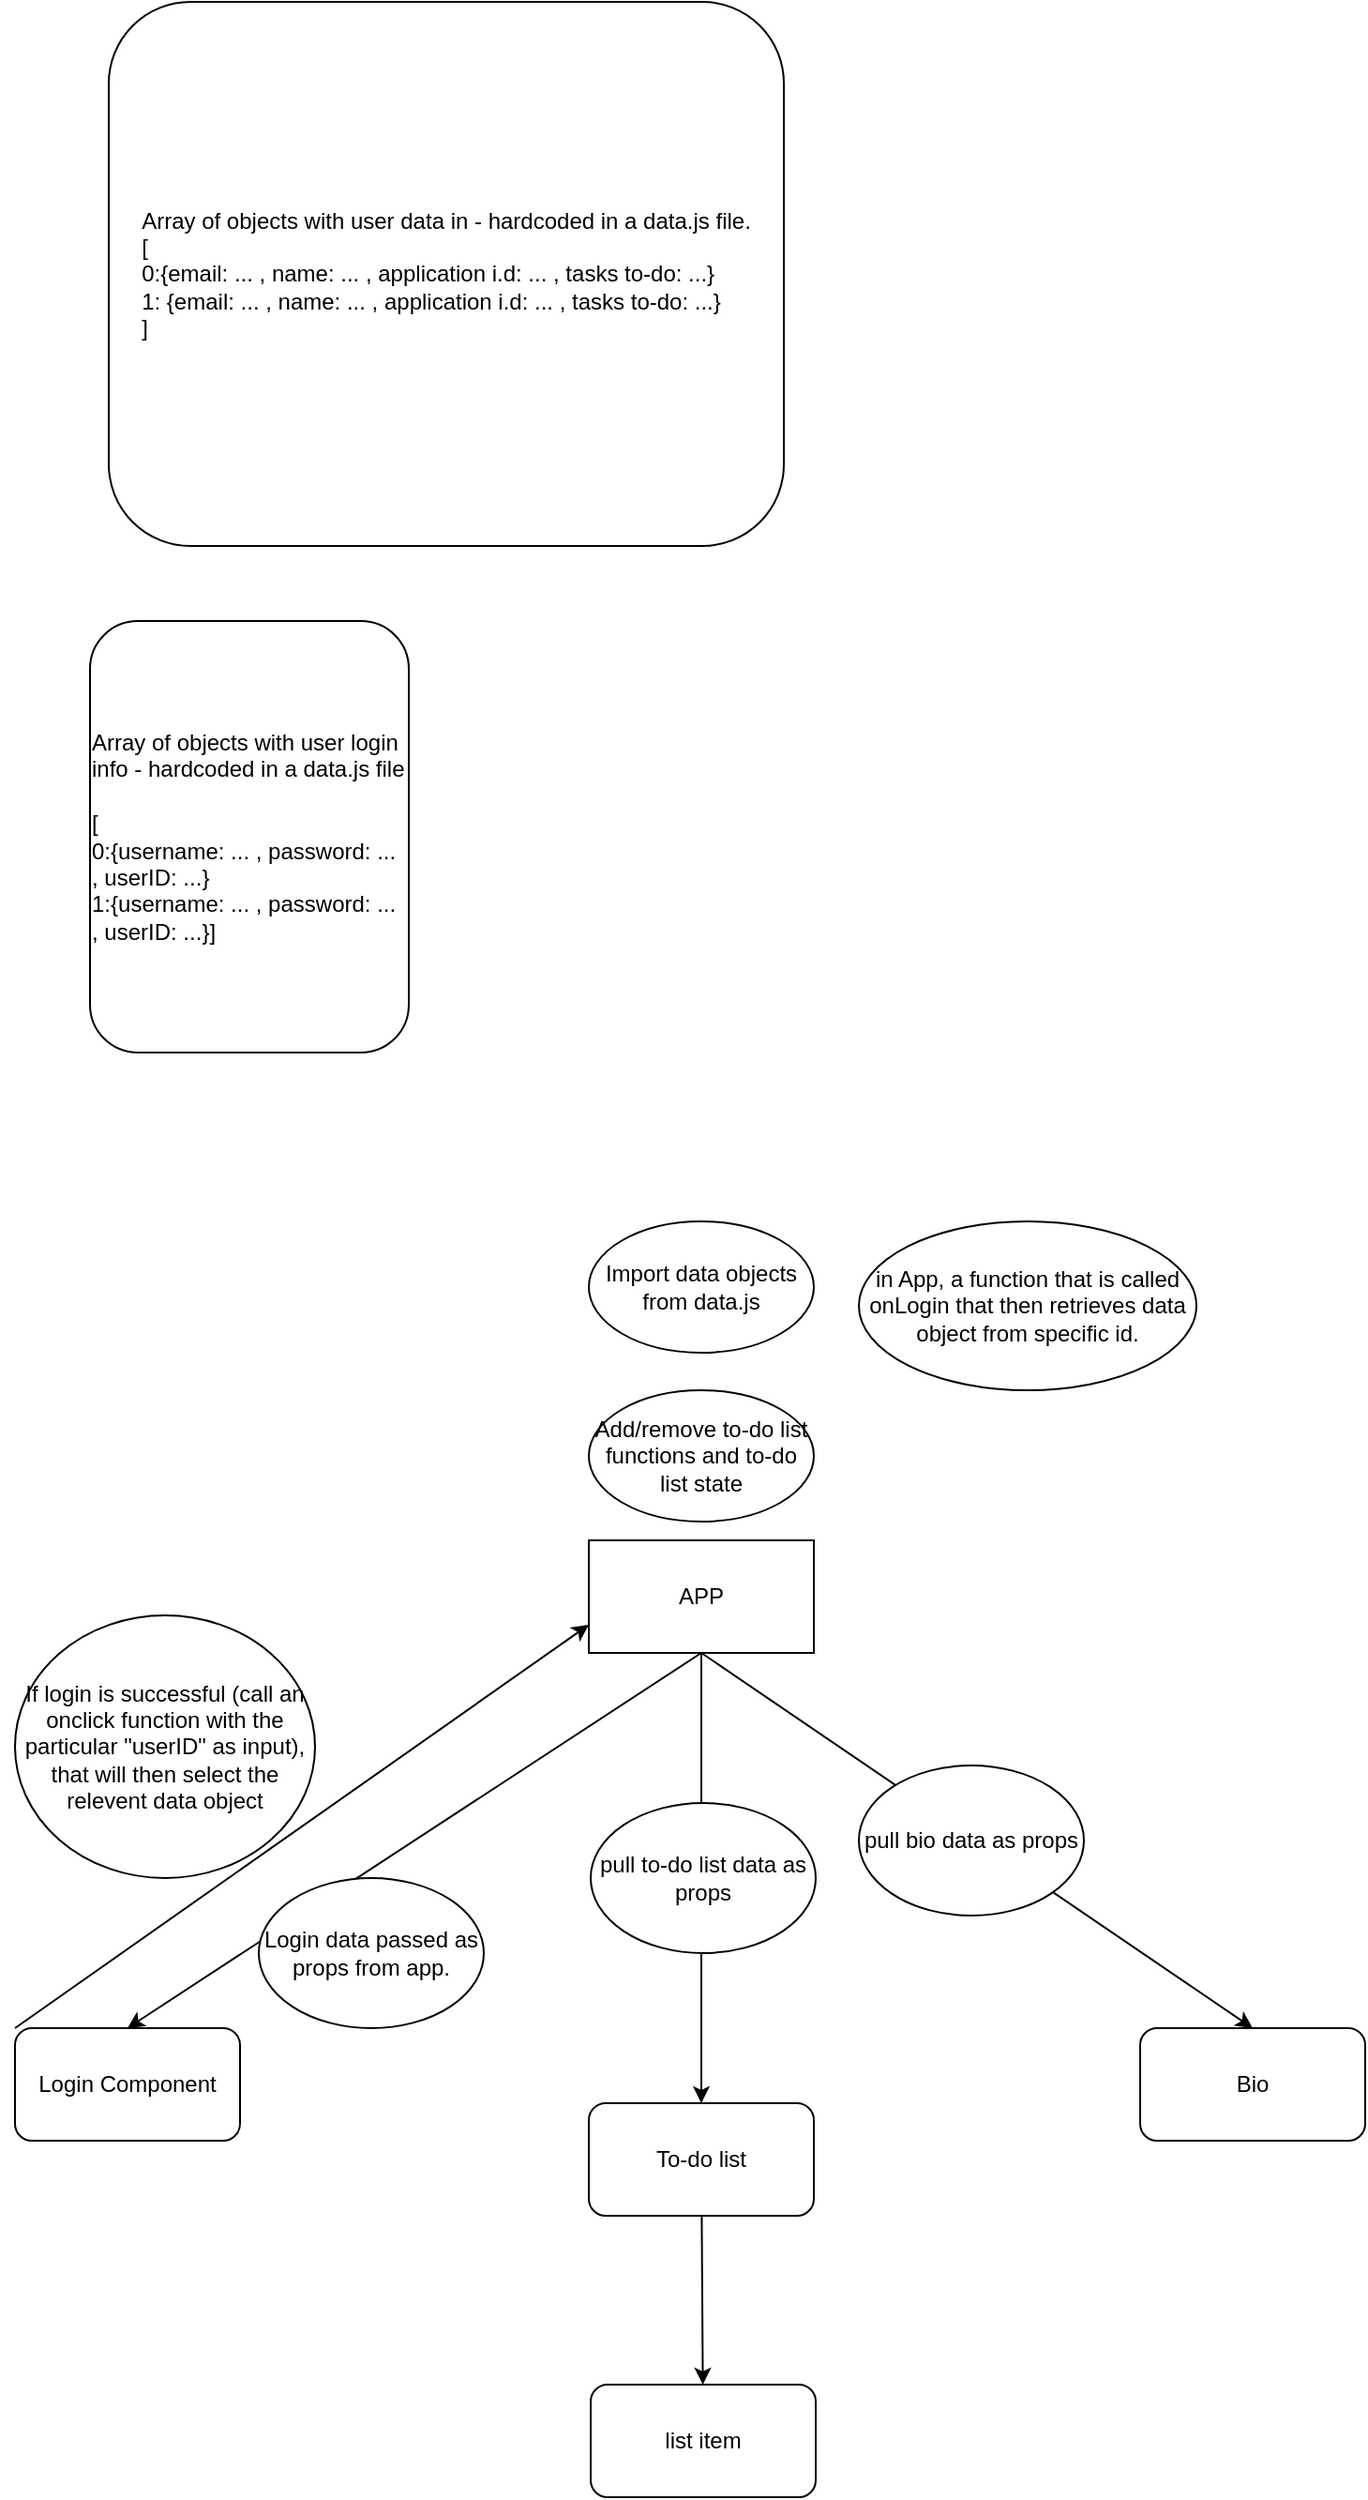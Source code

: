 <mxfile>
    <diagram id="-ic-HL-8TOg3OA7-1-rr" name="Page-1">
        <mxGraphModel dx="1562" dy="1591" grid="1" gridSize="10" guides="1" tooltips="1" connect="1" arrows="1" fold="1" page="1" pageScale="1" pageWidth="827" pageHeight="1169" math="0" shadow="0">
            <root>
                <mxCell id="0"/>
                <mxCell id="1" parent="0"/>
                <mxCell id="2" value="&lt;div style=&quot;text-align: left;&quot;&gt;&lt;span style=&quot;background-color: initial;&quot;&gt;Array of objects with user data in - hardcoded in a data.js file.&lt;/span&gt;&lt;/div&gt;&lt;div style=&quot;text-align: left;&quot;&gt;&lt;span style=&quot;background-color: initial;&quot;&gt;[&lt;/span&gt;&lt;/div&gt;&lt;div style=&quot;text-align: left;&quot;&gt;&lt;span style=&quot;background-color: initial;&quot;&gt;0:{email: ... , name: ... , application i.d: ... , tasks to-do: ...}&lt;/span&gt;&lt;/div&gt;&lt;div style=&quot;text-align: left;&quot;&gt;&lt;span style=&quot;background-color: initial;&quot;&gt;1:&amp;nbsp;&lt;/span&gt;&lt;span style=&quot;background-color: initial;&quot;&gt;{email: ... , name: ... , application i.d: ... , tasks to-do: ...}&lt;/span&gt;&lt;/div&gt;&lt;div style=&quot;text-align: left;&quot;&gt;&lt;span style=&quot;background-color: initial;&quot;&gt;]&lt;/span&gt;&lt;/div&gt;" style="rounded=1;whiteSpace=wrap;html=1;" parent="1" vertex="1">
                    <mxGeometry x="-730" y="-650" width="360" height="290" as="geometry"/>
                </mxCell>
                <mxCell id="3" value="APP" style="rounded=0;whiteSpace=wrap;html=1;" parent="1" vertex="1">
                    <mxGeometry x="-474" y="170" width="120" height="60" as="geometry"/>
                </mxCell>
                <mxCell id="4" value="" style="endArrow=classic;html=1;exitX=0.5;exitY=1;exitDx=0;exitDy=0;entryX=0.5;entryY=0;entryDx=0;entryDy=0;" parent="1" source="3" target="10" edge="1">
                    <mxGeometry width="50" height="50" relative="1" as="geometry">
                        <mxPoint x="-360" y="350" as="sourcePoint"/>
                        <mxPoint x="-300" y="300" as="targetPoint"/>
                    </mxGeometry>
                </mxCell>
                <mxCell id="7" value="Login Component" style="rounded=1;whiteSpace=wrap;html=1;" parent="1" vertex="1">
                    <mxGeometry x="-780" y="430" width="120" height="60" as="geometry"/>
                </mxCell>
                <mxCell id="8" value="" style="endArrow=classic;html=1;exitX=0.5;exitY=1;exitDx=0;exitDy=0;entryX=0.5;entryY=0;entryDx=0;entryDy=0;" parent="1" source="3" target="7" edge="1">
                    <mxGeometry width="50" height="50" relative="1" as="geometry">
                        <mxPoint x="-470" y="310" as="sourcePoint"/>
                        <mxPoint x="-420" y="260" as="targetPoint"/>
                    </mxGeometry>
                </mxCell>
                <mxCell id="9" value="Login data passed as props from app." style="ellipse;whiteSpace=wrap;html=1;" parent="1" vertex="1">
                    <mxGeometry x="-650" y="350" width="120" height="80" as="geometry"/>
                </mxCell>
                <mxCell id="14" style="edgeStyle=none;html=1;" parent="1" source="10" target="12" edge="1">
                    <mxGeometry relative="1" as="geometry"/>
                </mxCell>
                <mxCell id="10" value="To-do list" style="rounded=1;whiteSpace=wrap;html=1;" parent="1" vertex="1">
                    <mxGeometry x="-474" y="470" width="120" height="60" as="geometry"/>
                </mxCell>
                <mxCell id="12" value="list item" style="rounded=1;whiteSpace=wrap;html=1;" parent="1" vertex="1">
                    <mxGeometry x="-473" y="620" width="120" height="60" as="geometry"/>
                </mxCell>
                <mxCell id="15" value="Add/remove to-do list functions and to-do list state" style="ellipse;whiteSpace=wrap;html=1;" parent="1" vertex="1">
                    <mxGeometry x="-474" y="90" width="120" height="70" as="geometry"/>
                </mxCell>
                <mxCell id="16" value="Bio" style="rounded=1;whiteSpace=wrap;html=1;" parent="1" vertex="1">
                    <mxGeometry x="-180" y="430" width="120" height="60" as="geometry"/>
                </mxCell>
                <mxCell id="18" value="" style="endArrow=classic;html=1;exitX=0.5;exitY=1;exitDx=0;exitDy=0;entryX=0.5;entryY=0;entryDx=0;entryDy=0;" parent="1" source="3" target="16" edge="1">
                    <mxGeometry width="50" height="50" relative="1" as="geometry">
                        <mxPoint x="-340" y="290" as="sourcePoint"/>
                        <mxPoint x="-290" y="240" as="targetPoint"/>
                    </mxGeometry>
                </mxCell>
                <mxCell id="20" value="Import data objects from data.js" style="ellipse;whiteSpace=wrap;html=1;" parent="1" vertex="1">
                    <mxGeometry x="-474" width="120" height="70" as="geometry"/>
                </mxCell>
                <mxCell id="21" value="&lt;div style=&quot;text-align: left;&quot;&gt;&lt;span style=&quot;background-color: initial;&quot;&gt;Array of objects with user login info - hardcoded in a data.js file&lt;/span&gt;&lt;/div&gt;&lt;div style=&quot;text-align: left;&quot;&gt;&lt;br&gt;&lt;/div&gt;&lt;div style=&quot;text-align: left;&quot;&gt;&lt;span style=&quot;background-color: initial;&quot;&gt;[&lt;/span&gt;&lt;/div&gt;&lt;div style=&quot;text-align: left;&quot;&gt;&lt;span style=&quot;background-color: initial;&quot;&gt;0:{username: ... , password: ... , userID: ...&lt;/span&gt;&lt;span style=&quot;background-color: initial;&quot;&gt;}&lt;/span&gt;&lt;/div&gt;&lt;div style=&quot;text-align: left;&quot;&gt;&lt;span style=&quot;background-color: initial;&quot;&gt;1:&lt;/span&gt;&lt;span style=&quot;background-color: initial;&quot;&gt;{username: ... , password: ... , userID: ...&lt;/span&gt;&lt;span style=&quot;background-color: initial;&quot;&gt;}&lt;/span&gt;&lt;span style=&quot;background-color: initial;&quot;&gt;]&lt;/span&gt;&lt;/div&gt;" style="rounded=1;whiteSpace=wrap;html=1;" parent="1" vertex="1">
                    <mxGeometry x="-740" y="-320" width="170" height="230" as="geometry"/>
                </mxCell>
                <mxCell id="22" value="in App, a function that is called onLogin that then retrieves data object from specific id." style="ellipse;whiteSpace=wrap;html=1;" parent="1" vertex="1">
                    <mxGeometry x="-330" width="180" height="90" as="geometry"/>
                </mxCell>
                <mxCell id="24" value="pull to-do list data as props" style="ellipse;whiteSpace=wrap;html=1;" parent="1" vertex="1">
                    <mxGeometry x="-473" y="310" width="120" height="80" as="geometry"/>
                </mxCell>
                <mxCell id="25" value="" style="endArrow=classic;html=1;exitX=0;exitY=0;exitDx=0;exitDy=0;entryX=0;entryY=0.75;entryDx=0;entryDy=0;" parent="1" source="7" target="3" edge="1">
                    <mxGeometry width="50" height="50" relative="1" as="geometry">
                        <mxPoint x="-770" y="310" as="sourcePoint"/>
                        <mxPoint x="-530" y="190" as="targetPoint"/>
                    </mxGeometry>
                </mxCell>
                <mxCell id="26" value="If login is successful (call an onclick function with the particular &quot;userID&quot; as input), that will then select the relevent data object" style="ellipse;whiteSpace=wrap;html=1;" parent="1" vertex="1">
                    <mxGeometry x="-780" y="210" width="160" height="140" as="geometry"/>
                </mxCell>
                <mxCell id="27" value="pull bio data as props" style="ellipse;whiteSpace=wrap;html=1;" parent="1" vertex="1">
                    <mxGeometry x="-330" y="290" width="120" height="80" as="geometry"/>
                </mxCell>
            </root>
        </mxGraphModel>
    </diagram>
</mxfile>